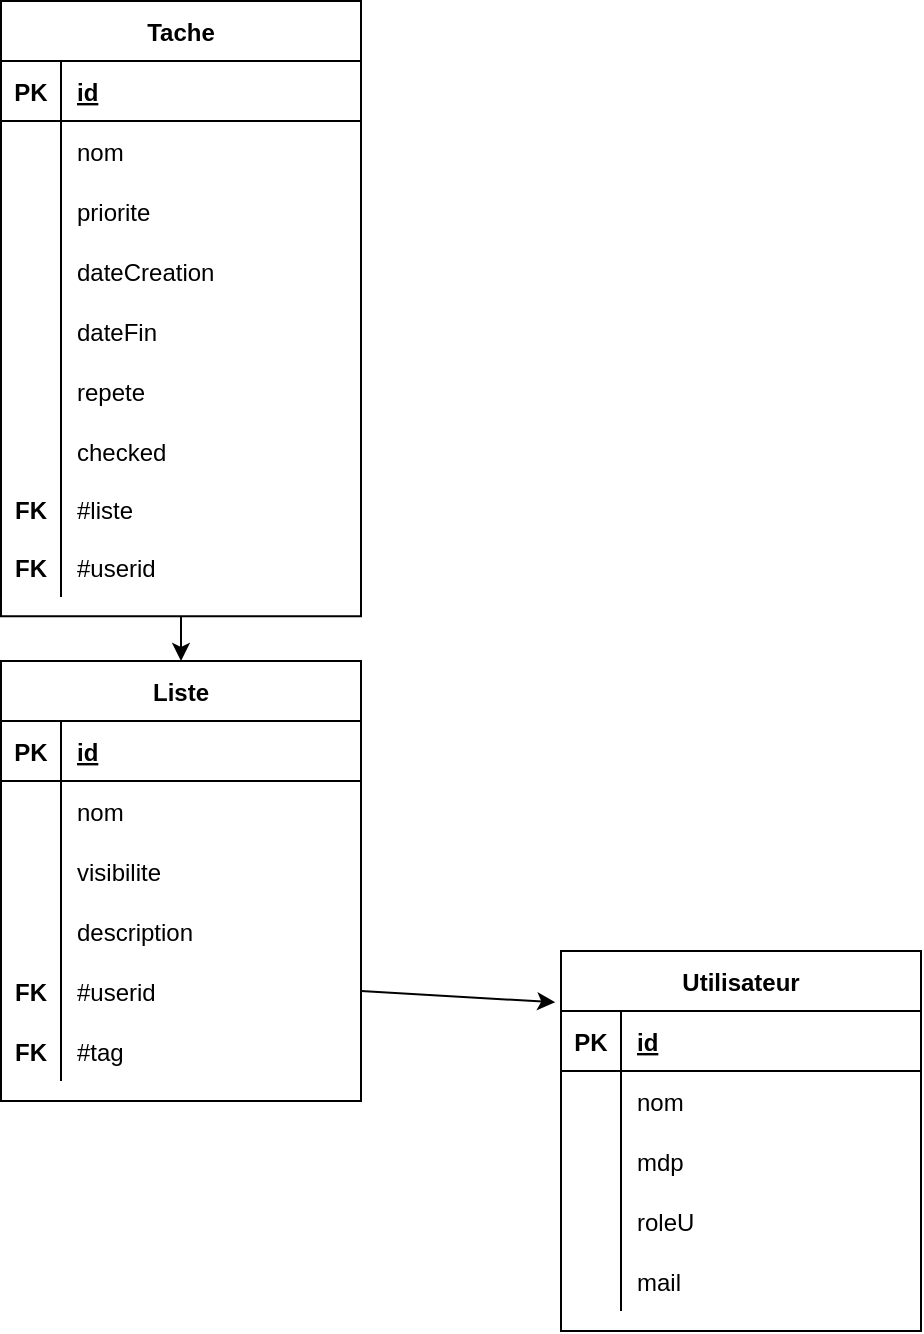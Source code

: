 <mxfile version="20.7.2"><diagram id="Au7nDlITCE1H1vXsigCG" name="Page-1"><mxGraphModel dx="-210" dy="441" grid="0" gridSize="10" guides="1" tooltips="1" connect="1" arrows="1" fold="1" page="0" pageScale="1" pageWidth="850" pageHeight="1100" math="0" shadow="0"><root><mxCell id="0"/><mxCell id="1" parent="0"/><mxCell id="tVP4QgcbToWlKRkhR6yg-9" value="Tache" style="shape=table;startSize=30;container=1;collapsible=1;childLayout=tableLayout;fixedRows=1;rowLines=0;fontStyle=1;align=center;resizeLast=1;" parent="1" vertex="1"><mxGeometry x="1867.5" y="667.5" width="180" height="307.625" as="geometry"/></mxCell><mxCell id="tVP4QgcbToWlKRkhR6yg-10" value="" style="shape=tableRow;horizontal=0;startSize=0;swimlaneHead=0;swimlaneBody=0;fillColor=none;collapsible=0;dropTarget=0;points=[[0,0.5],[1,0.5]];portConstraint=eastwest;top=0;left=0;right=0;bottom=1;" parent="tVP4QgcbToWlKRkhR6yg-9" vertex="1"><mxGeometry y="30" width="180" height="30" as="geometry"/></mxCell><mxCell id="tVP4QgcbToWlKRkhR6yg-11" value="PK" style="shape=partialRectangle;connectable=0;fillColor=none;top=0;left=0;bottom=0;right=0;fontStyle=1;overflow=hidden;" parent="tVP4QgcbToWlKRkhR6yg-10" vertex="1"><mxGeometry width="30" height="30" as="geometry"><mxRectangle width="30" height="30" as="alternateBounds"/></mxGeometry></mxCell><mxCell id="tVP4QgcbToWlKRkhR6yg-12" value="id" style="shape=partialRectangle;connectable=0;fillColor=none;top=0;left=0;bottom=0;right=0;align=left;spacingLeft=6;fontStyle=5;overflow=hidden;" parent="tVP4QgcbToWlKRkhR6yg-10" vertex="1"><mxGeometry x="30" width="150" height="30" as="geometry"><mxRectangle width="150" height="30" as="alternateBounds"/></mxGeometry></mxCell><mxCell id="tVP4QgcbToWlKRkhR6yg-13" value="" style="shape=tableRow;horizontal=0;startSize=0;swimlaneHead=0;swimlaneBody=0;fillColor=none;collapsible=0;dropTarget=0;points=[[0,0.5],[1,0.5]];portConstraint=eastwest;top=0;left=0;right=0;bottom=0;" parent="tVP4QgcbToWlKRkhR6yg-9" vertex="1"><mxGeometry y="60" width="180" height="30" as="geometry"/></mxCell><mxCell id="tVP4QgcbToWlKRkhR6yg-14" value="" style="shape=partialRectangle;connectable=0;fillColor=none;top=0;left=0;bottom=0;right=0;editable=1;overflow=hidden;" parent="tVP4QgcbToWlKRkhR6yg-13" vertex="1"><mxGeometry width="30" height="30" as="geometry"><mxRectangle width="30" height="30" as="alternateBounds"/></mxGeometry></mxCell><mxCell id="tVP4QgcbToWlKRkhR6yg-15" value="nom" style="shape=partialRectangle;connectable=0;fillColor=none;top=0;left=0;bottom=0;right=0;align=left;spacingLeft=6;overflow=hidden;" parent="tVP4QgcbToWlKRkhR6yg-13" vertex="1"><mxGeometry x="30" width="150" height="30" as="geometry"><mxRectangle width="150" height="30" as="alternateBounds"/></mxGeometry></mxCell><mxCell id="tVP4QgcbToWlKRkhR6yg-16" value="" style="shape=tableRow;horizontal=0;startSize=0;swimlaneHead=0;swimlaneBody=0;fillColor=none;collapsible=0;dropTarget=0;points=[[0,0.5],[1,0.5]];portConstraint=eastwest;top=0;left=0;right=0;bottom=0;" parent="tVP4QgcbToWlKRkhR6yg-9" vertex="1"><mxGeometry y="90" width="180" height="30" as="geometry"/></mxCell><mxCell id="tVP4QgcbToWlKRkhR6yg-17" value="" style="shape=partialRectangle;connectable=0;fillColor=none;top=0;left=0;bottom=0;right=0;editable=1;overflow=hidden;" parent="tVP4QgcbToWlKRkhR6yg-16" vertex="1"><mxGeometry width="30" height="30" as="geometry"><mxRectangle width="30" height="30" as="alternateBounds"/></mxGeometry></mxCell><mxCell id="tVP4QgcbToWlKRkhR6yg-18" value="priorite" style="shape=partialRectangle;connectable=0;fillColor=none;top=0;left=0;bottom=0;right=0;align=left;spacingLeft=6;overflow=hidden;" parent="tVP4QgcbToWlKRkhR6yg-16" vertex="1"><mxGeometry x="30" width="150" height="30" as="geometry"><mxRectangle width="150" height="30" as="alternateBounds"/></mxGeometry></mxCell><mxCell id="tVP4QgcbToWlKRkhR6yg-19" value="" style="shape=tableRow;horizontal=0;startSize=0;swimlaneHead=0;swimlaneBody=0;fillColor=none;collapsible=0;dropTarget=0;points=[[0,0.5],[1,0.5]];portConstraint=eastwest;top=0;left=0;right=0;bottom=0;" parent="tVP4QgcbToWlKRkhR6yg-9" vertex="1"><mxGeometry y="120" width="180" height="30" as="geometry"/></mxCell><mxCell id="tVP4QgcbToWlKRkhR6yg-20" value="" style="shape=partialRectangle;connectable=0;fillColor=none;top=0;left=0;bottom=0;right=0;editable=1;overflow=hidden;" parent="tVP4QgcbToWlKRkhR6yg-19" vertex="1"><mxGeometry width="30" height="30" as="geometry"><mxRectangle width="30" height="30" as="alternateBounds"/></mxGeometry></mxCell><mxCell id="tVP4QgcbToWlKRkhR6yg-21" value="dateCreation" style="shape=partialRectangle;connectable=0;fillColor=none;top=0;left=0;bottom=0;right=0;align=left;spacingLeft=6;overflow=hidden;" parent="tVP4QgcbToWlKRkhR6yg-19" vertex="1"><mxGeometry x="30" width="150" height="30" as="geometry"><mxRectangle width="150" height="30" as="alternateBounds"/></mxGeometry></mxCell><mxCell id="tVP4QgcbToWlKRkhR6yg-22" value="" style="shape=tableRow;horizontal=0;startSize=0;swimlaneHead=0;swimlaneBody=0;fillColor=none;collapsible=0;dropTarget=0;points=[[0,0.5],[1,0.5]];portConstraint=eastwest;top=0;left=0;right=0;bottom=0;" parent="tVP4QgcbToWlKRkhR6yg-9" vertex="1"><mxGeometry y="150" width="180" height="30" as="geometry"/></mxCell><mxCell id="tVP4QgcbToWlKRkhR6yg-23" value="" style="shape=partialRectangle;connectable=0;fillColor=none;top=0;left=0;bottom=0;right=0;editable=1;overflow=hidden;" parent="tVP4QgcbToWlKRkhR6yg-22" vertex="1"><mxGeometry width="30" height="30" as="geometry"><mxRectangle width="30" height="30" as="alternateBounds"/></mxGeometry></mxCell><mxCell id="tVP4QgcbToWlKRkhR6yg-24" value="dateFin" style="shape=partialRectangle;connectable=0;fillColor=none;top=0;left=0;bottom=0;right=0;align=left;spacingLeft=6;overflow=hidden;" parent="tVP4QgcbToWlKRkhR6yg-22" vertex="1"><mxGeometry x="30" width="150" height="30" as="geometry"><mxRectangle width="150" height="30" as="alternateBounds"/></mxGeometry></mxCell><mxCell id="tVP4QgcbToWlKRkhR6yg-25" value="" style="shape=tableRow;horizontal=0;startSize=0;swimlaneHead=0;swimlaneBody=0;fillColor=none;collapsible=0;dropTarget=0;points=[[0,0.5],[1,0.5]];portConstraint=eastwest;top=0;left=0;right=0;bottom=0;" parent="tVP4QgcbToWlKRkhR6yg-9" vertex="1"><mxGeometry y="180" width="180" height="30" as="geometry"/></mxCell><mxCell id="tVP4QgcbToWlKRkhR6yg-26" value="" style="shape=partialRectangle;connectable=0;fillColor=none;top=0;left=0;bottom=0;right=0;editable=1;overflow=hidden;" parent="tVP4QgcbToWlKRkhR6yg-25" vertex="1"><mxGeometry width="30" height="30" as="geometry"><mxRectangle width="30" height="30" as="alternateBounds"/></mxGeometry></mxCell><mxCell id="tVP4QgcbToWlKRkhR6yg-27" value="repete" style="shape=partialRectangle;connectable=0;fillColor=none;top=0;left=0;bottom=0;right=0;align=left;spacingLeft=6;overflow=hidden;" parent="tVP4QgcbToWlKRkhR6yg-25" vertex="1"><mxGeometry x="30" width="150" height="30" as="geometry"><mxRectangle width="150" height="30" as="alternateBounds"/></mxGeometry></mxCell><mxCell id="1pkNKUu2vXTWa8ucIGtl-88" value="" style="shape=tableRow;horizontal=0;startSize=0;swimlaneHead=0;swimlaneBody=0;fillColor=none;collapsible=0;dropTarget=0;points=[[0,0.5],[1,0.5]];portConstraint=eastwest;top=0;left=0;right=0;bottom=0;" vertex="1" parent="tVP4QgcbToWlKRkhR6yg-9"><mxGeometry y="210" width="180" height="30" as="geometry"/></mxCell><mxCell id="1pkNKUu2vXTWa8ucIGtl-89" value="" style="shape=partialRectangle;connectable=0;fillColor=none;top=0;left=0;bottom=0;right=0;editable=1;overflow=hidden;" vertex="1" parent="1pkNKUu2vXTWa8ucIGtl-88"><mxGeometry width="30" height="30" as="geometry"><mxRectangle width="30" height="30" as="alternateBounds"/></mxGeometry></mxCell><mxCell id="1pkNKUu2vXTWa8ucIGtl-90" value="checked" style="shape=partialRectangle;connectable=0;fillColor=none;top=0;left=0;bottom=0;right=0;align=left;spacingLeft=6;overflow=hidden;" vertex="1" parent="1pkNKUu2vXTWa8ucIGtl-88"><mxGeometry x="30" width="150" height="30" as="geometry"><mxRectangle width="150" height="30" as="alternateBounds"/></mxGeometry></mxCell><mxCell id="tVP4QgcbToWlKRkhR6yg-31" value="" style="shape=tableRow;horizontal=0;startSize=0;swimlaneHead=0;swimlaneBody=0;fillColor=none;collapsible=0;dropTarget=0;points=[[0,0.5],[1,0.5]];portConstraint=eastwest;top=0;left=0;right=0;bottom=0;" parent="tVP4QgcbToWlKRkhR6yg-9" vertex="1"><mxGeometry y="240" width="180" height="28" as="geometry"/></mxCell><mxCell id="tVP4QgcbToWlKRkhR6yg-32" value="FK" style="shape=partialRectangle;connectable=0;fillColor=none;top=0;left=0;bottom=0;right=0;editable=1;overflow=hidden;fontStyle=1" parent="tVP4QgcbToWlKRkhR6yg-31" vertex="1"><mxGeometry width="30" height="28" as="geometry"><mxRectangle width="30" height="28" as="alternateBounds"/></mxGeometry></mxCell><mxCell id="tVP4QgcbToWlKRkhR6yg-33" value="#liste" style="shape=partialRectangle;connectable=0;fillColor=none;top=0;left=0;bottom=0;right=0;align=left;spacingLeft=6;overflow=hidden;" parent="tVP4QgcbToWlKRkhR6yg-31" vertex="1"><mxGeometry x="30" width="150" height="28" as="geometry"><mxRectangle width="150" height="28" as="alternateBounds"/></mxGeometry></mxCell><mxCell id="tVP4QgcbToWlKRkhR6yg-85" value="" style="shape=tableRow;horizontal=0;startSize=0;swimlaneHead=0;swimlaneBody=0;fillColor=none;collapsible=0;dropTarget=0;points=[[0,0.5],[1,0.5]];portConstraint=eastwest;top=0;left=0;right=0;bottom=0;" parent="tVP4QgcbToWlKRkhR6yg-9" vertex="1"><mxGeometry y="268" width="180" height="30" as="geometry"/></mxCell><mxCell id="tVP4QgcbToWlKRkhR6yg-86" value="FK" style="shape=partialRectangle;connectable=0;fillColor=none;top=0;left=0;bottom=0;right=0;editable=1;overflow=hidden;fontStyle=1" parent="tVP4QgcbToWlKRkhR6yg-85" vertex="1"><mxGeometry width="30" height="30" as="geometry"><mxRectangle width="30" height="30" as="alternateBounds"/></mxGeometry></mxCell><mxCell id="tVP4QgcbToWlKRkhR6yg-87" value="#userid" style="shape=partialRectangle;connectable=0;fillColor=none;top=0;left=0;bottom=0;right=0;align=left;spacingLeft=6;overflow=hidden;" parent="tVP4QgcbToWlKRkhR6yg-85" vertex="1"><mxGeometry x="30" width="150" height="30" as="geometry"><mxRectangle width="150" height="30" as="alternateBounds"/></mxGeometry></mxCell><mxCell id="tVP4QgcbToWlKRkhR6yg-48" value="Liste" style="shape=table;startSize=30;container=1;collapsible=1;childLayout=tableLayout;fixedRows=1;rowLines=0;fontStyle=1;align=center;resizeLast=1;" parent="1" vertex="1"><mxGeometry x="1867.5" y="997.5" width="180" height="220" as="geometry"/></mxCell><mxCell id="tVP4QgcbToWlKRkhR6yg-49" value="" style="shape=tableRow;horizontal=0;startSize=0;swimlaneHead=0;swimlaneBody=0;fillColor=none;collapsible=0;dropTarget=0;points=[[0,0.5],[1,0.5]];portConstraint=eastwest;top=0;left=0;right=0;bottom=1;" parent="tVP4QgcbToWlKRkhR6yg-48" vertex="1"><mxGeometry y="30" width="180" height="30" as="geometry"/></mxCell><mxCell id="tVP4QgcbToWlKRkhR6yg-50" value="PK" style="shape=partialRectangle;connectable=0;fillColor=none;top=0;left=0;bottom=0;right=0;fontStyle=1;overflow=hidden;" parent="tVP4QgcbToWlKRkhR6yg-49" vertex="1"><mxGeometry width="30" height="30" as="geometry"><mxRectangle width="30" height="30" as="alternateBounds"/></mxGeometry></mxCell><mxCell id="tVP4QgcbToWlKRkhR6yg-51" value="id" style="shape=partialRectangle;connectable=0;fillColor=none;top=0;left=0;bottom=0;right=0;align=left;spacingLeft=6;fontStyle=5;overflow=hidden;" parent="tVP4QgcbToWlKRkhR6yg-49" vertex="1"><mxGeometry x="30" width="150" height="30" as="geometry"><mxRectangle width="150" height="30" as="alternateBounds"/></mxGeometry></mxCell><mxCell id="tVP4QgcbToWlKRkhR6yg-52" value="" style="shape=tableRow;horizontal=0;startSize=0;swimlaneHead=0;swimlaneBody=0;fillColor=none;collapsible=0;dropTarget=0;points=[[0,0.5],[1,0.5]];portConstraint=eastwest;top=0;left=0;right=0;bottom=0;" parent="tVP4QgcbToWlKRkhR6yg-48" vertex="1"><mxGeometry y="60" width="180" height="30" as="geometry"/></mxCell><mxCell id="tVP4QgcbToWlKRkhR6yg-53" value="" style="shape=partialRectangle;connectable=0;fillColor=none;top=0;left=0;bottom=0;right=0;editable=1;overflow=hidden;" parent="tVP4QgcbToWlKRkhR6yg-52" vertex="1"><mxGeometry width="30" height="30" as="geometry"><mxRectangle width="30" height="30" as="alternateBounds"/></mxGeometry></mxCell><mxCell id="tVP4QgcbToWlKRkhR6yg-54" value="nom    " style="shape=partialRectangle;connectable=0;fillColor=none;top=0;left=0;bottom=0;right=0;align=left;spacingLeft=6;overflow=hidden;" parent="tVP4QgcbToWlKRkhR6yg-52" vertex="1"><mxGeometry x="30" width="150" height="30" as="geometry"><mxRectangle width="150" height="30" as="alternateBounds"/></mxGeometry></mxCell><mxCell id="tVP4QgcbToWlKRkhR6yg-55" value="" style="shape=tableRow;horizontal=0;startSize=0;swimlaneHead=0;swimlaneBody=0;fillColor=none;collapsible=0;dropTarget=0;points=[[0,0.5],[1,0.5]];portConstraint=eastwest;top=0;left=0;right=0;bottom=0;" parent="tVP4QgcbToWlKRkhR6yg-48" vertex="1"><mxGeometry y="90" width="180" height="30" as="geometry"/></mxCell><mxCell id="tVP4QgcbToWlKRkhR6yg-56" value="" style="shape=partialRectangle;connectable=0;fillColor=none;top=0;left=0;bottom=0;right=0;editable=1;overflow=hidden;" parent="tVP4QgcbToWlKRkhR6yg-55" vertex="1"><mxGeometry width="30" height="30" as="geometry"><mxRectangle width="30" height="30" as="alternateBounds"/></mxGeometry></mxCell><mxCell id="tVP4QgcbToWlKRkhR6yg-57" value="visibilite" style="shape=partialRectangle;connectable=0;fillColor=none;top=0;left=0;bottom=0;right=0;align=left;spacingLeft=6;overflow=hidden;" parent="tVP4QgcbToWlKRkhR6yg-55" vertex="1"><mxGeometry x="30" width="150" height="30" as="geometry"><mxRectangle width="150" height="30" as="alternateBounds"/></mxGeometry></mxCell><mxCell id="tVP4QgcbToWlKRkhR6yg-58" value="" style="shape=tableRow;horizontal=0;startSize=0;swimlaneHead=0;swimlaneBody=0;fillColor=none;collapsible=0;dropTarget=0;points=[[0,0.5],[1,0.5]];portConstraint=eastwest;top=0;left=0;right=0;bottom=0;" parent="tVP4QgcbToWlKRkhR6yg-48" vertex="1"><mxGeometry y="120" width="180" height="30" as="geometry"/></mxCell><mxCell id="tVP4QgcbToWlKRkhR6yg-59" value="" style="shape=partialRectangle;connectable=0;fillColor=none;top=0;left=0;bottom=0;right=0;editable=1;overflow=hidden;" parent="tVP4QgcbToWlKRkhR6yg-58" vertex="1"><mxGeometry width="30" height="30" as="geometry"><mxRectangle width="30" height="30" as="alternateBounds"/></mxGeometry></mxCell><mxCell id="tVP4QgcbToWlKRkhR6yg-60" value="description" style="shape=partialRectangle;connectable=0;fillColor=none;top=0;left=0;bottom=0;right=0;align=left;spacingLeft=6;overflow=hidden;" parent="tVP4QgcbToWlKRkhR6yg-58" vertex="1"><mxGeometry x="30" width="150" height="30" as="geometry"><mxRectangle width="150" height="30" as="alternateBounds"/></mxGeometry></mxCell><mxCell id="tVP4QgcbToWlKRkhR6yg-61" value="" style="shape=tableRow;horizontal=0;startSize=0;swimlaneHead=0;swimlaneBody=0;fillColor=none;collapsible=0;dropTarget=0;points=[[0,0.5],[1,0.5]];portConstraint=eastwest;top=0;left=0;right=0;bottom=0;" parent="tVP4QgcbToWlKRkhR6yg-48" vertex="1"><mxGeometry y="150" width="180" height="30" as="geometry"/></mxCell><mxCell id="tVP4QgcbToWlKRkhR6yg-62" value="FK" style="shape=partialRectangle;connectable=0;fillColor=none;top=0;left=0;bottom=0;right=0;editable=1;overflow=hidden;fontStyle=1" parent="tVP4QgcbToWlKRkhR6yg-61" vertex="1"><mxGeometry width="30" height="30" as="geometry"><mxRectangle width="30" height="30" as="alternateBounds"/></mxGeometry></mxCell><mxCell id="tVP4QgcbToWlKRkhR6yg-63" value="#userid" style="shape=partialRectangle;connectable=0;fillColor=none;top=0;left=0;bottom=0;right=0;align=left;spacingLeft=6;overflow=hidden;" parent="tVP4QgcbToWlKRkhR6yg-61" vertex="1"><mxGeometry x="30" width="150" height="30" as="geometry"><mxRectangle width="150" height="30" as="alternateBounds"/></mxGeometry></mxCell><mxCell id="tVP4QgcbToWlKRkhR6yg-64" value="" style="shape=tableRow;horizontal=0;startSize=0;swimlaneHead=0;swimlaneBody=0;fillColor=none;collapsible=0;dropTarget=0;points=[[0,0.5],[1,0.5]];portConstraint=eastwest;top=0;left=0;right=0;bottom=0;" parent="tVP4QgcbToWlKRkhR6yg-48" vertex="1"><mxGeometry y="180" width="180" height="30" as="geometry"/></mxCell><mxCell id="tVP4QgcbToWlKRkhR6yg-65" value="FK" style="shape=partialRectangle;connectable=0;fillColor=none;top=0;left=0;bottom=0;right=0;editable=1;overflow=hidden;fontStyle=1" parent="tVP4QgcbToWlKRkhR6yg-64" vertex="1"><mxGeometry width="30" height="30" as="geometry"><mxRectangle width="30" height="30" as="alternateBounds"/></mxGeometry></mxCell><mxCell id="tVP4QgcbToWlKRkhR6yg-66" value="#tag" style="shape=partialRectangle;connectable=0;fillColor=none;top=0;left=0;bottom=0;right=0;align=left;spacingLeft=6;overflow=hidden;" parent="tVP4QgcbToWlKRkhR6yg-64" vertex="1"><mxGeometry x="30" width="150" height="30" as="geometry"><mxRectangle width="150" height="30" as="alternateBounds"/></mxGeometry></mxCell><mxCell id="tVP4QgcbToWlKRkhR6yg-67" value="Utilisateur" style="shape=table;startSize=30;container=1;collapsible=1;childLayout=tableLayout;fixedRows=1;rowLines=0;fontStyle=1;align=center;resizeLast=1;swimlaneLine=1;" parent="1" vertex="1"><mxGeometry x="2147.5" y="1142.5" width="180" height="190" as="geometry"/></mxCell><mxCell id="tVP4QgcbToWlKRkhR6yg-68" value="" style="shape=tableRow;horizontal=0;startSize=0;swimlaneHead=0;swimlaneBody=0;fillColor=none;collapsible=0;dropTarget=0;points=[[0,0.5],[1,0.5]];portConstraint=eastwest;top=0;left=0;right=0;bottom=1;" parent="tVP4QgcbToWlKRkhR6yg-67" vertex="1"><mxGeometry y="30" width="180" height="30" as="geometry"/></mxCell><mxCell id="tVP4QgcbToWlKRkhR6yg-69" value="PK" style="shape=partialRectangle;connectable=0;fillColor=none;top=0;left=0;bottom=0;right=0;fontStyle=1;overflow=hidden;" parent="tVP4QgcbToWlKRkhR6yg-68" vertex="1"><mxGeometry width="30" height="30" as="geometry"><mxRectangle width="30" height="30" as="alternateBounds"/></mxGeometry></mxCell><mxCell id="tVP4QgcbToWlKRkhR6yg-70" value="id" style="shape=partialRectangle;connectable=0;fillColor=none;top=0;left=0;bottom=0;right=0;align=left;spacingLeft=6;fontStyle=5;overflow=hidden;" parent="tVP4QgcbToWlKRkhR6yg-68" vertex="1"><mxGeometry x="30" width="150" height="30" as="geometry"><mxRectangle width="150" height="30" as="alternateBounds"/></mxGeometry></mxCell><mxCell id="tVP4QgcbToWlKRkhR6yg-71" value="" style="shape=tableRow;horizontal=0;startSize=0;swimlaneHead=0;swimlaneBody=0;fillColor=none;collapsible=0;dropTarget=0;points=[[0,0.5],[1,0.5]];portConstraint=eastwest;top=0;left=0;right=0;bottom=0;" parent="tVP4QgcbToWlKRkhR6yg-67" vertex="1"><mxGeometry y="60" width="180" height="30" as="geometry"/></mxCell><mxCell id="tVP4QgcbToWlKRkhR6yg-72" value="" style="shape=partialRectangle;connectable=0;fillColor=none;top=0;left=0;bottom=0;right=0;editable=1;overflow=hidden;" parent="tVP4QgcbToWlKRkhR6yg-71" vertex="1"><mxGeometry width="30" height="30" as="geometry"><mxRectangle width="30" height="30" as="alternateBounds"/></mxGeometry></mxCell><mxCell id="tVP4QgcbToWlKRkhR6yg-73" value="nom" style="shape=partialRectangle;connectable=0;fillColor=none;top=0;left=0;bottom=0;right=0;align=left;spacingLeft=6;overflow=hidden;" parent="tVP4QgcbToWlKRkhR6yg-71" vertex="1"><mxGeometry x="30" width="150" height="30" as="geometry"><mxRectangle width="150" height="30" as="alternateBounds"/></mxGeometry></mxCell><mxCell id="tVP4QgcbToWlKRkhR6yg-74" value="" style="shape=tableRow;horizontal=0;startSize=0;swimlaneHead=0;swimlaneBody=0;fillColor=none;collapsible=0;dropTarget=0;points=[[0,0.5],[1,0.5]];portConstraint=eastwest;top=0;left=0;right=0;bottom=0;" parent="tVP4QgcbToWlKRkhR6yg-67" vertex="1"><mxGeometry y="90" width="180" height="30" as="geometry"/></mxCell><mxCell id="tVP4QgcbToWlKRkhR6yg-75" value="" style="shape=partialRectangle;connectable=0;fillColor=none;top=0;left=0;bottom=0;right=0;editable=1;overflow=hidden;" parent="tVP4QgcbToWlKRkhR6yg-74" vertex="1"><mxGeometry width="30" height="30" as="geometry"><mxRectangle width="30" height="30" as="alternateBounds"/></mxGeometry></mxCell><mxCell id="tVP4QgcbToWlKRkhR6yg-76" value="mdp" style="shape=partialRectangle;connectable=0;fillColor=none;top=0;left=0;bottom=0;right=0;align=left;spacingLeft=6;overflow=hidden;" parent="tVP4QgcbToWlKRkhR6yg-74" vertex="1"><mxGeometry x="30" width="150" height="30" as="geometry"><mxRectangle width="150" height="30" as="alternateBounds"/></mxGeometry></mxCell><mxCell id="tVP4QgcbToWlKRkhR6yg-77" value="" style="shape=tableRow;horizontal=0;startSize=0;swimlaneHead=0;swimlaneBody=0;fillColor=none;collapsible=0;dropTarget=0;points=[[0,0.5],[1,0.5]];portConstraint=eastwest;top=0;left=0;right=0;bottom=0;" parent="tVP4QgcbToWlKRkhR6yg-67" vertex="1"><mxGeometry y="120" width="180" height="30" as="geometry"/></mxCell><mxCell id="tVP4QgcbToWlKRkhR6yg-78" value="" style="shape=partialRectangle;connectable=0;fillColor=none;top=0;left=0;bottom=0;right=0;editable=1;overflow=hidden;" parent="tVP4QgcbToWlKRkhR6yg-77" vertex="1"><mxGeometry width="30" height="30" as="geometry"><mxRectangle width="30" height="30" as="alternateBounds"/></mxGeometry></mxCell><mxCell id="tVP4QgcbToWlKRkhR6yg-79" value="roleU" style="shape=partialRectangle;connectable=0;fillColor=none;top=0;left=0;bottom=0;right=0;align=left;spacingLeft=6;overflow=hidden;" parent="tVP4QgcbToWlKRkhR6yg-77" vertex="1"><mxGeometry x="30" width="150" height="30" as="geometry"><mxRectangle width="150" height="30" as="alternateBounds"/></mxGeometry></mxCell><mxCell id="1pkNKUu2vXTWa8ucIGtl-91" value="" style="shape=tableRow;horizontal=0;startSize=0;swimlaneHead=0;swimlaneBody=0;fillColor=none;collapsible=0;dropTarget=0;points=[[0,0.5],[1,0.5]];portConstraint=eastwest;top=0;left=0;right=0;bottom=0;" vertex="1" parent="tVP4QgcbToWlKRkhR6yg-67"><mxGeometry y="150" width="180" height="30" as="geometry"/></mxCell><mxCell id="1pkNKUu2vXTWa8ucIGtl-92" value="" style="shape=partialRectangle;connectable=0;fillColor=none;top=0;left=0;bottom=0;right=0;editable=1;overflow=hidden;" vertex="1" parent="1pkNKUu2vXTWa8ucIGtl-91"><mxGeometry width="30" height="30" as="geometry"><mxRectangle width="30" height="30" as="alternateBounds"/></mxGeometry></mxCell><mxCell id="1pkNKUu2vXTWa8ucIGtl-93" value="mail" style="shape=partialRectangle;connectable=0;fillColor=none;top=0;left=0;bottom=0;right=0;align=left;spacingLeft=6;overflow=hidden;" vertex="1" parent="1pkNKUu2vXTWa8ucIGtl-91"><mxGeometry x="30" width="150" height="30" as="geometry"><mxRectangle width="150" height="30" as="alternateBounds"/></mxGeometry></mxCell><mxCell id="tVP4QgcbToWlKRkhR6yg-82" value="" style="endArrow=classic;html=1;rounded=0;exitX=1;exitY=0.5;exitDx=0;exitDy=0;entryX=-0.016;entryY=0.135;entryDx=0;entryDy=0;entryPerimeter=0;" parent="1" source="tVP4QgcbToWlKRkhR6yg-61" target="tVP4QgcbToWlKRkhR6yg-67" edge="1"><mxGeometry width="50" height="50" relative="1" as="geometry"><mxPoint x="2057.5" y="862.5" as="sourcePoint"/><mxPoint x="2287.5" y="662.5" as="targetPoint"/></mxGeometry></mxCell><mxCell id="tVP4QgcbToWlKRkhR6yg-84" value="" style="endArrow=classic;html=1;rounded=0;exitX=0.5;exitY=1;exitDx=0;exitDy=0;entryX=0.5;entryY=0;entryDx=0;entryDy=0;" parent="1" source="tVP4QgcbToWlKRkhR6yg-9" target="tVP4QgcbToWlKRkhR6yg-48" edge="1"><mxGeometry width="50" height="50" relative="1" as="geometry"><mxPoint x="2207.5" y="1007.5" as="sourcePoint"/><mxPoint x="2257.5" y="957.5" as="targetPoint"/></mxGeometry></mxCell></root></mxGraphModel></diagram></mxfile>